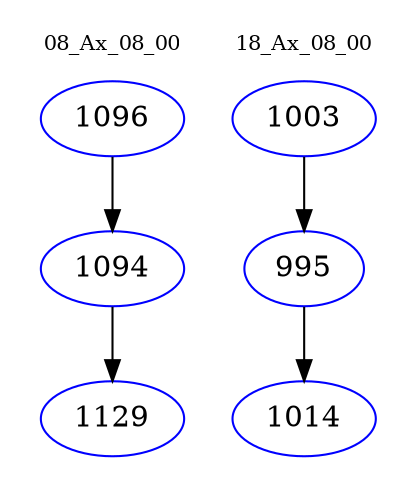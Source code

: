 digraph{
subgraph cluster_0 {
color = white
label = "08_Ax_08_00";
fontsize=10;
T0_1096 [label="1096", color="blue"]
T0_1096 -> T0_1094 [color="black"]
T0_1094 [label="1094", color="blue"]
T0_1094 -> T0_1129 [color="black"]
T0_1129 [label="1129", color="blue"]
}
subgraph cluster_1 {
color = white
label = "18_Ax_08_00";
fontsize=10;
T1_1003 [label="1003", color="blue"]
T1_1003 -> T1_995 [color="black"]
T1_995 [label="995", color="blue"]
T1_995 -> T1_1014 [color="black"]
T1_1014 [label="1014", color="blue"]
}
}
